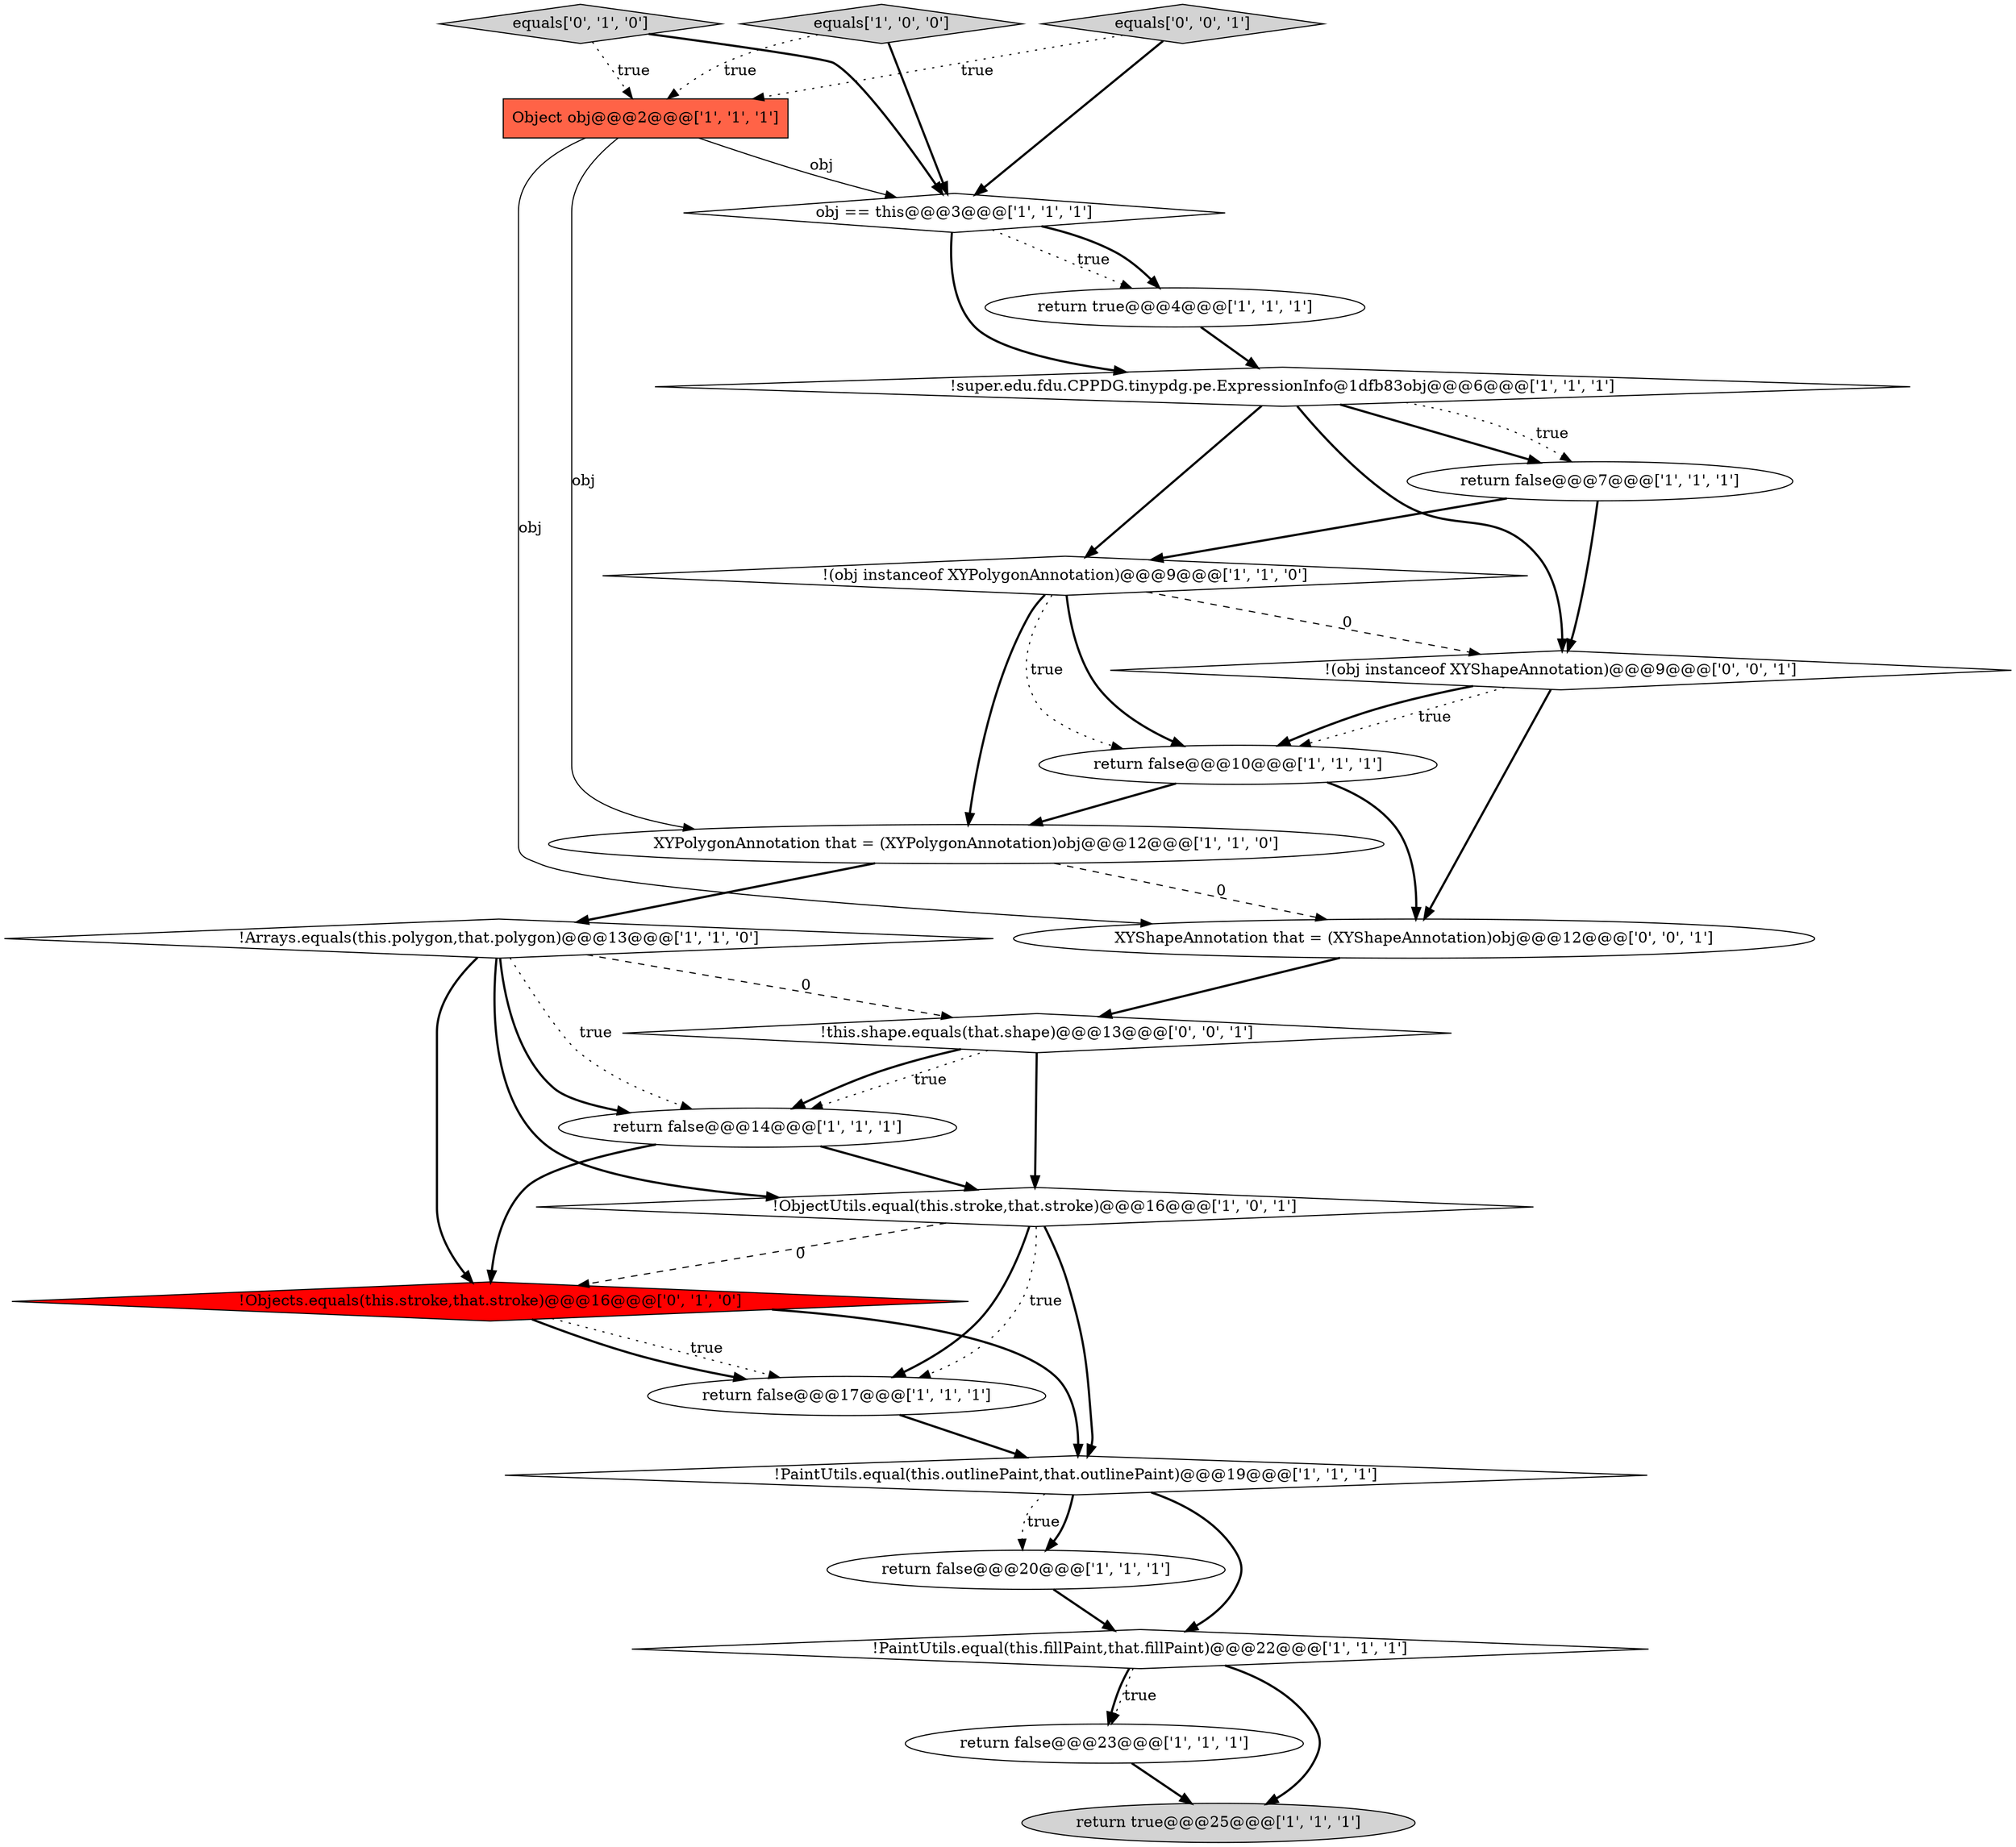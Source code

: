digraph {
16 [style = filled, label = "obj == this@@@3@@@['1', '1', '1']", fillcolor = white, shape = diamond image = "AAA0AAABBB1BBB"];
23 [style = filled, label = "XYShapeAnnotation that = (XYShapeAnnotation)obj@@@12@@@['0', '0', '1']", fillcolor = white, shape = ellipse image = "AAA0AAABBB3BBB"];
13 [style = filled, label = "return false@@@10@@@['1', '1', '1']", fillcolor = white, shape = ellipse image = "AAA0AAABBB1BBB"];
18 [style = filled, label = "equals['0', '1', '0']", fillcolor = lightgray, shape = diamond image = "AAA0AAABBB2BBB"];
10 [style = filled, label = "equals['1', '0', '0']", fillcolor = lightgray, shape = diamond image = "AAA0AAABBB1BBB"];
14 [style = filled, label = "!Arrays.equals(this.polygon,that.polygon)@@@13@@@['1', '1', '0']", fillcolor = white, shape = diamond image = "AAA0AAABBB1BBB"];
12 [style = filled, label = "return false@@@23@@@['1', '1', '1']", fillcolor = white, shape = ellipse image = "AAA0AAABBB1BBB"];
19 [style = filled, label = "!Objects.equals(this.stroke,that.stroke)@@@16@@@['0', '1', '0']", fillcolor = red, shape = diamond image = "AAA1AAABBB2BBB"];
6 [style = filled, label = "Object obj@@@2@@@['1', '1', '1']", fillcolor = tomato, shape = box image = "AAA0AAABBB1BBB"];
21 [style = filled, label = "!this.shape.equals(that.shape)@@@13@@@['0', '0', '1']", fillcolor = white, shape = diamond image = "AAA0AAABBB3BBB"];
17 [style = filled, label = "return true@@@4@@@['1', '1', '1']", fillcolor = white, shape = ellipse image = "AAA0AAABBB1BBB"];
8 [style = filled, label = "return false@@@20@@@['1', '1', '1']", fillcolor = white, shape = ellipse image = "AAA0AAABBB1BBB"];
4 [style = filled, label = "!PaintUtils.equal(this.fillPaint,that.fillPaint)@@@22@@@['1', '1', '1']", fillcolor = white, shape = diamond image = "AAA0AAABBB1BBB"];
11 [style = filled, label = "return true@@@25@@@['1', '1', '1']", fillcolor = lightgray, shape = ellipse image = "AAA0AAABBB1BBB"];
0 [style = filled, label = "!ObjectUtils.equal(this.stroke,that.stroke)@@@16@@@['1', '0', '1']", fillcolor = white, shape = diamond image = "AAA0AAABBB1BBB"];
1 [style = filled, label = "return false@@@17@@@['1', '1', '1']", fillcolor = white, shape = ellipse image = "AAA0AAABBB1BBB"];
3 [style = filled, label = "return false@@@7@@@['1', '1', '1']", fillcolor = white, shape = ellipse image = "AAA0AAABBB1BBB"];
7 [style = filled, label = "return false@@@14@@@['1', '1', '1']", fillcolor = white, shape = ellipse image = "AAA0AAABBB1BBB"];
9 [style = filled, label = "XYPolygonAnnotation that = (XYPolygonAnnotation)obj@@@12@@@['1', '1', '0']", fillcolor = white, shape = ellipse image = "AAA0AAABBB1BBB"];
5 [style = filled, label = "!(obj instanceof XYPolygonAnnotation)@@@9@@@['1', '1', '0']", fillcolor = white, shape = diamond image = "AAA0AAABBB1BBB"];
22 [style = filled, label = "!(obj instanceof XYShapeAnnotation)@@@9@@@['0', '0', '1']", fillcolor = white, shape = diamond image = "AAA0AAABBB3BBB"];
2 [style = filled, label = "!super.edu.fdu.CPPDG.tinypdg.pe.ExpressionInfo@1dfb83obj@@@6@@@['1', '1', '1']", fillcolor = white, shape = diamond image = "AAA0AAABBB1BBB"];
20 [style = filled, label = "equals['0', '0', '1']", fillcolor = lightgray, shape = diamond image = "AAA0AAABBB3BBB"];
15 [style = filled, label = "!PaintUtils.equal(this.outlinePaint,that.outlinePaint)@@@19@@@['1', '1', '1']", fillcolor = white, shape = diamond image = "AAA0AAABBB1BBB"];
6->23 [style = solid, label="obj"];
2->3 [style = dotted, label="true"];
19->1 [style = dotted, label="true"];
10->6 [style = dotted, label="true"];
5->9 [style = bold, label=""];
21->0 [style = bold, label=""];
0->19 [style = dashed, label="0"];
1->15 [style = bold, label=""];
2->3 [style = bold, label=""];
16->17 [style = dotted, label="true"];
12->11 [style = bold, label=""];
14->19 [style = bold, label=""];
7->0 [style = bold, label=""];
16->17 [style = bold, label=""];
6->16 [style = solid, label="obj"];
16->2 [style = bold, label=""];
3->22 [style = bold, label=""];
22->23 [style = bold, label=""];
9->23 [style = dashed, label="0"];
0->15 [style = bold, label=""];
14->7 [style = bold, label=""];
18->6 [style = dotted, label="true"];
5->13 [style = dotted, label="true"];
19->1 [style = bold, label=""];
3->5 [style = bold, label=""];
15->8 [style = dotted, label="true"];
20->16 [style = bold, label=""];
17->2 [style = bold, label=""];
14->0 [style = bold, label=""];
10->16 [style = bold, label=""];
23->21 [style = bold, label=""];
0->1 [style = bold, label=""];
5->13 [style = bold, label=""];
21->7 [style = dotted, label="true"];
0->1 [style = dotted, label="true"];
22->13 [style = dotted, label="true"];
14->7 [style = dotted, label="true"];
15->4 [style = bold, label=""];
9->14 [style = bold, label=""];
13->23 [style = bold, label=""];
4->12 [style = bold, label=""];
21->7 [style = bold, label=""];
14->21 [style = dashed, label="0"];
5->22 [style = dashed, label="0"];
13->9 [style = bold, label=""];
8->4 [style = bold, label=""];
19->15 [style = bold, label=""];
2->22 [style = bold, label=""];
4->12 [style = dotted, label="true"];
4->11 [style = bold, label=""];
6->9 [style = solid, label="obj"];
7->19 [style = bold, label=""];
15->8 [style = bold, label=""];
22->13 [style = bold, label=""];
20->6 [style = dotted, label="true"];
2->5 [style = bold, label=""];
18->16 [style = bold, label=""];
}

